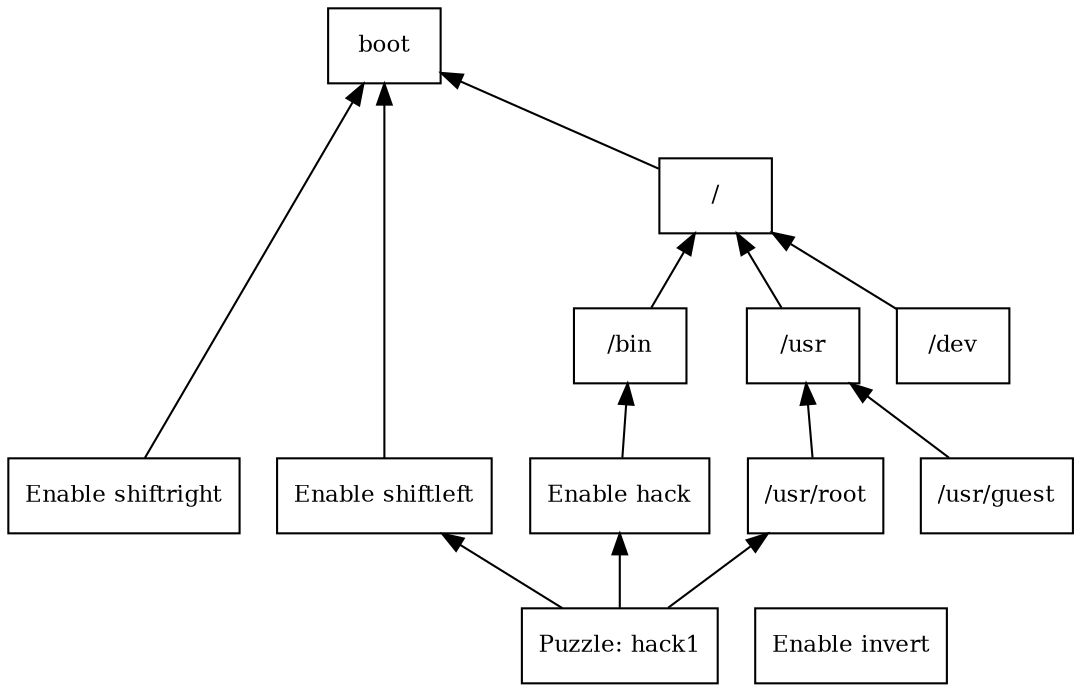 digraph {
  node [shape=box, fontsize=11]
  graph [dpi = 100]
  rankdir=BT

  enable_left [label="Enable shiftleft"]
  enable_right [label="Enable shiftright"]
  enable_hack [label="Enable hack"]
  enable_invert [label="Enable invert"]
  {rank=same; enable_left; enable_right}

  puzzle_hack1 [label="Puzzle: hack1"]

  boot [label="boot"]
  root [label="/"]

  usr [label="/usr"]
  dev [label="/dev"]
  bin [label="/bin"]
  {rank=same; usr; dev; bin}

  usr_root [label="/usr/root"]
  usr_guest [label="/usr/guest"]
  {rank=same; usr_root; usr_guest}

  root -> boot
  enable_left -> boot
  enable_right -> boot

  dev -> root
  bin -> root
  usr -> root

  usr_root -> usr
  usr_guest -> usr

  enable_hack -> bin

  puzzle_hack1 -> usr_root
  puzzle_hack1 -> enable_hack
  puzzle_hack1 -> enable_left
}
